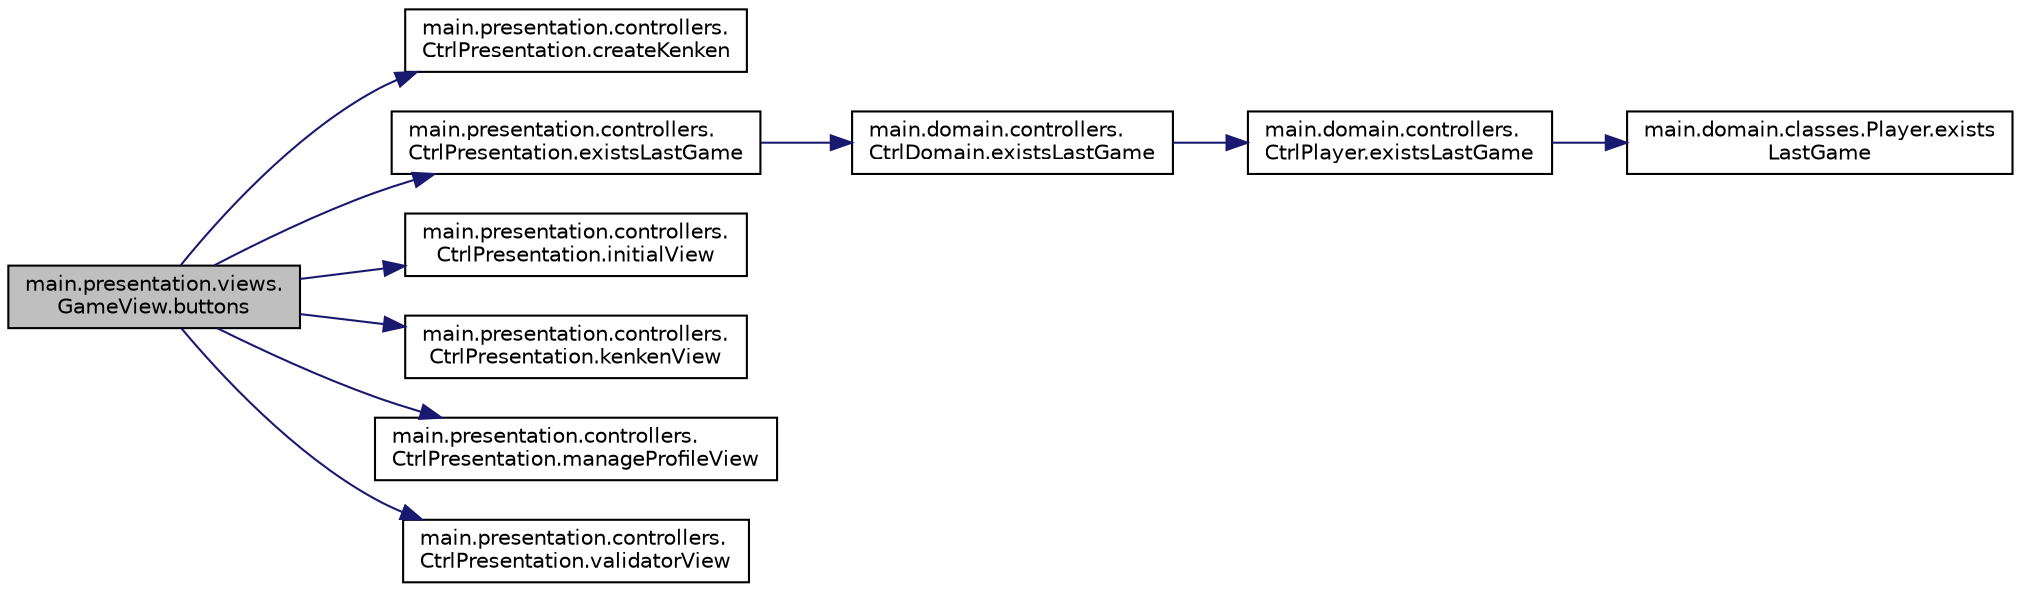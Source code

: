 digraph "main.presentation.views.GameView.buttons"
{
 // INTERACTIVE_SVG=YES
 // LATEX_PDF_SIZE
  edge [fontname="Helvetica",fontsize="10",labelfontname="Helvetica",labelfontsize="10"];
  node [fontname="Helvetica",fontsize="10",shape=record];
  rankdir="LR";
  Node1 [label="main.presentation.views.\lGameView.buttons",height=0.2,width=0.4,color="black", fillcolor="grey75", style="filled", fontcolor="black",tooltip=" "];
  Node1 -> Node2 [color="midnightblue",fontsize="10",style="solid",fontname="Helvetica"];
  Node2 [label="main.presentation.controllers.\lCtrlPresentation.createKenken",height=0.2,width=0.4,color="black", fillcolor="white", style="filled",URL="$classmain_1_1presentation_1_1controllers_1_1CtrlPresentation.html#af2102e252fd79dbf9d30d49f9d97a55a",tooltip=" "];
  Node1 -> Node3 [color="midnightblue",fontsize="10",style="solid",fontname="Helvetica"];
  Node3 [label="main.presentation.controllers.\lCtrlPresentation.existsLastGame",height=0.2,width=0.4,color="black", fillcolor="white", style="filled",URL="$classmain_1_1presentation_1_1controllers_1_1CtrlPresentation.html#a5f70c6113b789eb2f6234b01dfcf0b2b",tooltip=" "];
  Node3 -> Node4 [color="midnightblue",fontsize="10",style="solid",fontname="Helvetica"];
  Node4 [label="main.domain.controllers.\lCtrlDomain.existsLastGame",height=0.2,width=0.4,color="black", fillcolor="white", style="filled",URL="$classmain_1_1domain_1_1controllers_1_1CtrlDomain.html#a21d842a621232c652dd38f34f27c826f",tooltip=" "];
  Node4 -> Node5 [color="midnightblue",fontsize="10",style="solid",fontname="Helvetica"];
  Node5 [label="main.domain.controllers.\lCtrlPlayer.existsLastGame",height=0.2,width=0.4,color="black", fillcolor="white", style="filled",URL="$classmain_1_1domain_1_1controllers_1_1CtrlPlayer.html#a3e90670f51de4bb82b2ea759d73eea1a",tooltip=" "];
  Node5 -> Node6 [color="midnightblue",fontsize="10",style="solid",fontname="Helvetica"];
  Node6 [label="main.domain.classes.Player.exists\lLastGame",height=0.2,width=0.4,color="black", fillcolor="white", style="filled",URL="$classmain_1_1domain_1_1classes_1_1Player.html#a5ea4ef6167e5f51405daefdb4d675a3d",tooltip=" "];
  Node1 -> Node7 [color="midnightblue",fontsize="10",style="solid",fontname="Helvetica"];
  Node7 [label="main.presentation.controllers.\lCtrlPresentation.initialView",height=0.2,width=0.4,color="black", fillcolor="white", style="filled",URL="$classmain_1_1presentation_1_1controllers_1_1CtrlPresentation.html#aef492fdfe0273b39242801f312832c0b",tooltip=" "];
  Node1 -> Node8 [color="midnightblue",fontsize="10",style="solid",fontname="Helvetica"];
  Node8 [label="main.presentation.controllers.\lCtrlPresentation.kenkenView",height=0.2,width=0.4,color="black", fillcolor="white", style="filled",URL="$classmain_1_1presentation_1_1controllers_1_1CtrlPresentation.html#a439aa4be3db059d2a8fbfdd3e2dfc914",tooltip=" "];
  Node1 -> Node9 [color="midnightblue",fontsize="10",style="solid",fontname="Helvetica"];
  Node9 [label="main.presentation.controllers.\lCtrlPresentation.manageProfileView",height=0.2,width=0.4,color="black", fillcolor="white", style="filled",URL="$classmain_1_1presentation_1_1controllers_1_1CtrlPresentation.html#a294b018a57ecc266982cb60f16deb921",tooltip=" "];
  Node1 -> Node10 [color="midnightblue",fontsize="10",style="solid",fontname="Helvetica"];
  Node10 [label="main.presentation.controllers.\lCtrlPresentation.validatorView",height=0.2,width=0.4,color="black", fillcolor="white", style="filled",URL="$classmain_1_1presentation_1_1controllers_1_1CtrlPresentation.html#a51defa7021ca94fa91bf79bb7e40dc19",tooltip=" "];
}
